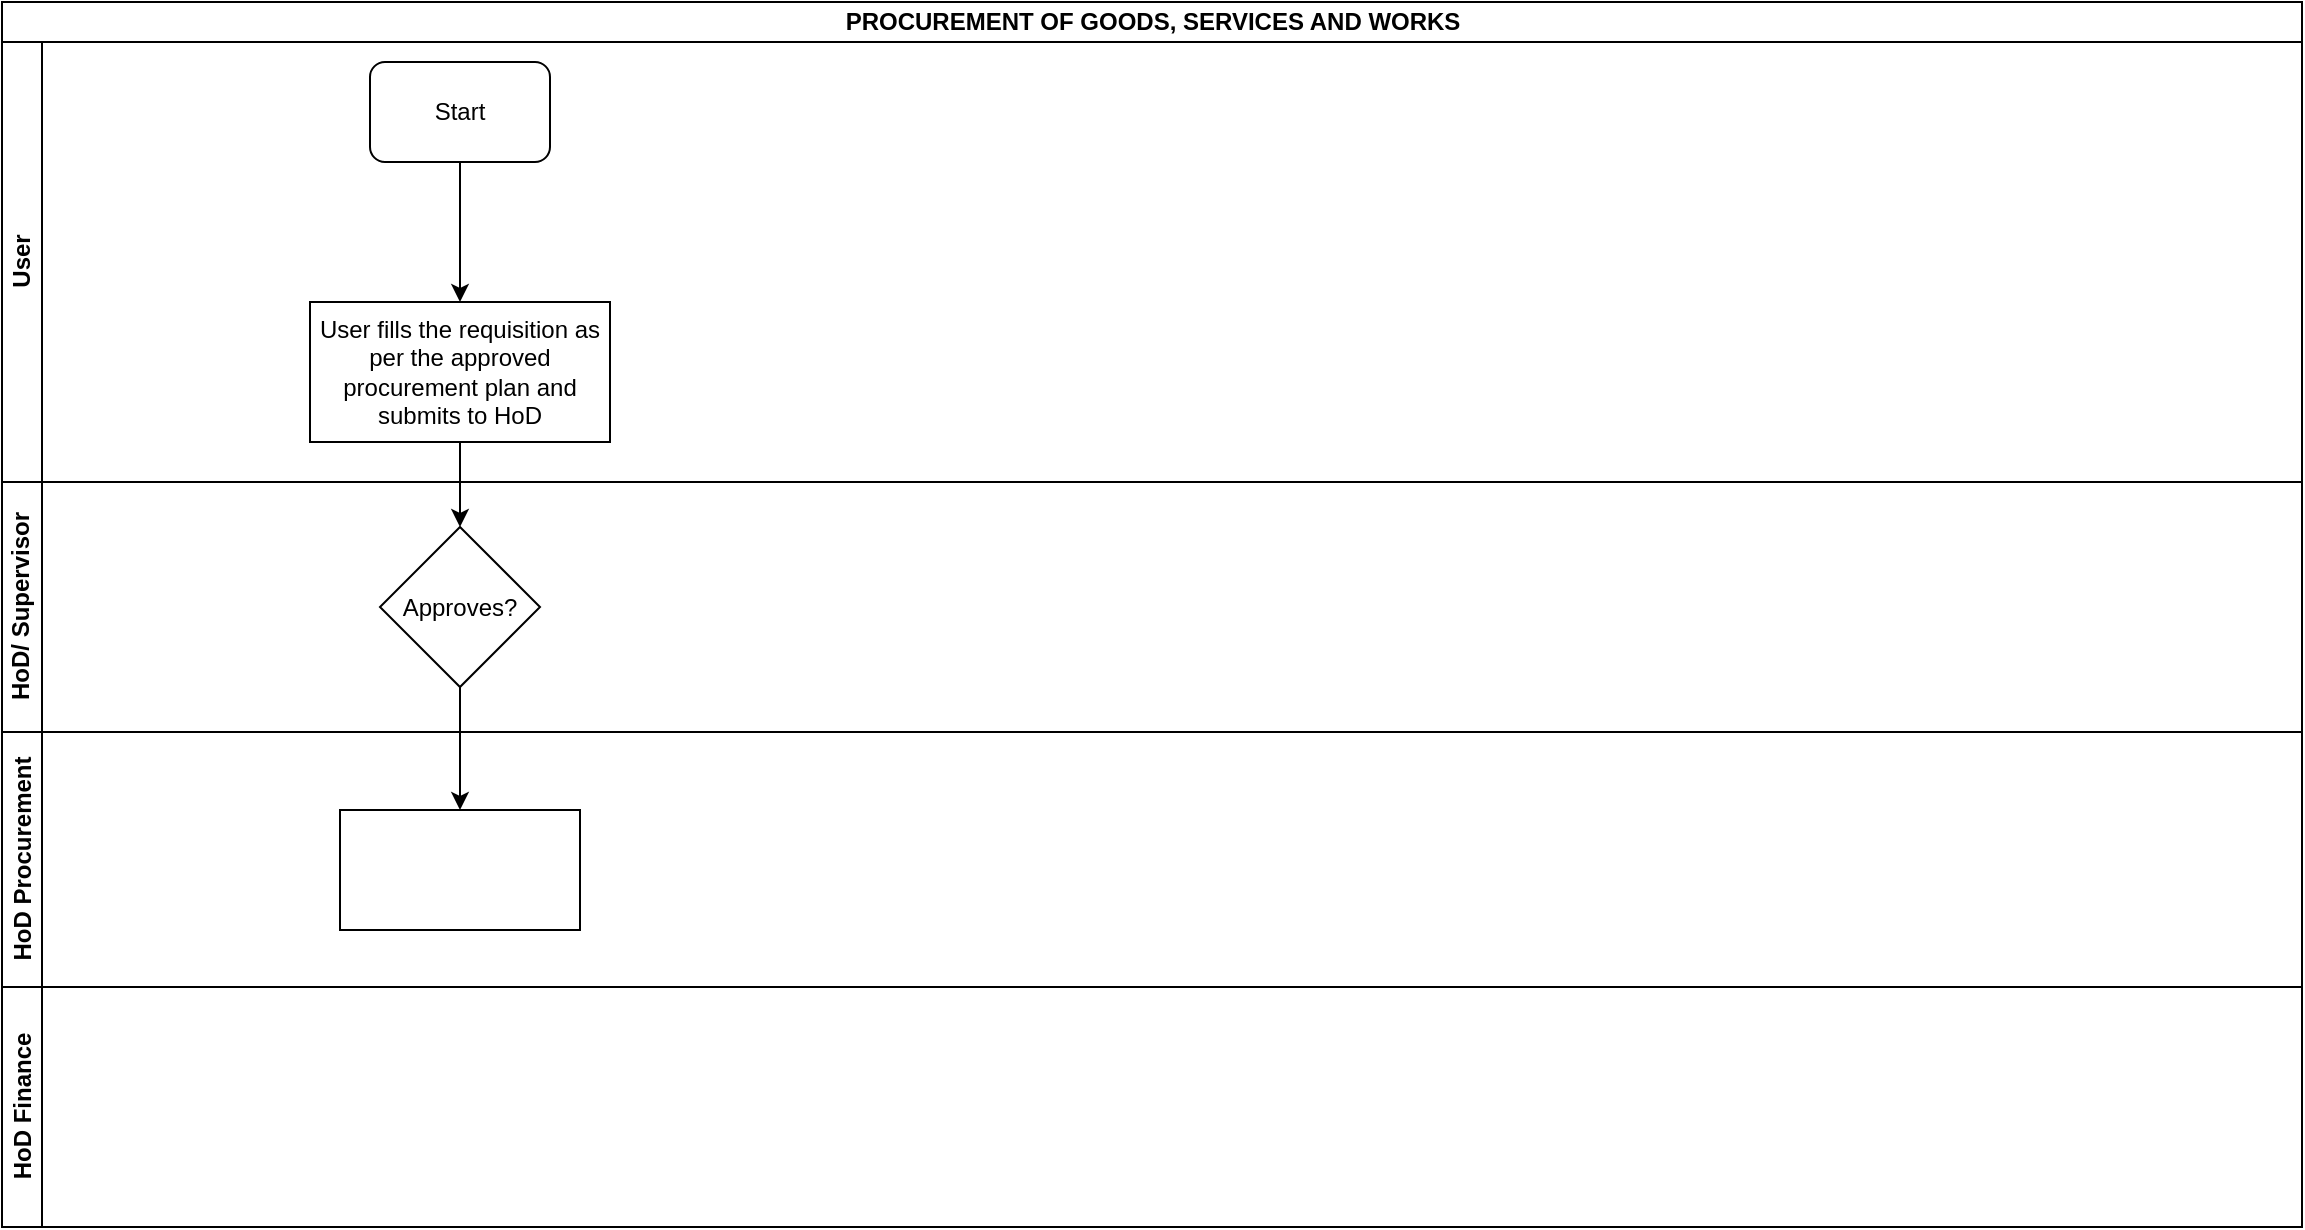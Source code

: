 <mxfile version="13.10.9" type="github">
  <diagram id="Sd2J0G0NBRkxR6U1vvkr" name="Page-1">
    <mxGraphModel dx="1038" dy="547" grid="1" gridSize="10" guides="1" tooltips="1" connect="1" arrows="1" fold="1" page="1" pageScale="1" pageWidth="1169" pageHeight="827" math="0" shadow="0">
      <root>
        <mxCell id="0" />
        <mxCell id="1" parent="0" />
        <mxCell id="flzx41_5z4-G3iRaBKRd-2" value="PROCUREMENT OF GOODS, SERVICES AND WORKS" style="swimlane;html=1;childLayout=stackLayout;resizeParent=1;resizeParentMax=0;horizontal=1;startSize=20;horizontalStack=0;" vertex="1" parent="1">
          <mxGeometry x="10" y="10" width="1150" height="612.5" as="geometry" />
        </mxCell>
        <mxCell id="flzx41_5z4-G3iRaBKRd-3" value="User" style="swimlane;html=1;startSize=20;horizontal=0;" vertex="1" parent="flzx41_5z4-G3iRaBKRd-2">
          <mxGeometry y="20" width="1150" height="220" as="geometry" />
        </mxCell>
        <mxCell id="flzx41_5z4-G3iRaBKRd-7" value="Start" style="rounded=1;whiteSpace=wrap;html=1;" vertex="1" parent="flzx41_5z4-G3iRaBKRd-3">
          <mxGeometry x="184" y="10" width="90" height="50" as="geometry" />
        </mxCell>
        <mxCell id="flzx41_5z4-G3iRaBKRd-10" value="User fills the requisition as per the approved procurement plan and submits to HoD" style="rounded=0;whiteSpace=wrap;html=1;" vertex="1" parent="flzx41_5z4-G3iRaBKRd-3">
          <mxGeometry x="154" y="130" width="150" height="70" as="geometry" />
        </mxCell>
        <mxCell id="flzx41_5z4-G3iRaBKRd-9" value="" style="edgeStyle=orthogonalEdgeStyle;rounded=0;orthogonalLoop=1;jettySize=auto;html=1;entryX=0.5;entryY=0;entryDx=0;entryDy=0;" edge="1" parent="flzx41_5z4-G3iRaBKRd-3" source="flzx41_5z4-G3iRaBKRd-7" target="flzx41_5z4-G3iRaBKRd-10">
          <mxGeometry relative="1" as="geometry">
            <mxPoint x="229" y="135" as="targetPoint" />
          </mxGeometry>
        </mxCell>
        <mxCell id="flzx41_5z4-G3iRaBKRd-4" value="HoD/ Supervisor" style="swimlane;html=1;startSize=20;horizontal=0;" vertex="1" parent="flzx41_5z4-G3iRaBKRd-2">
          <mxGeometry y="240" width="1150" height="125" as="geometry" />
        </mxCell>
        <mxCell id="flzx41_5z4-G3iRaBKRd-13" value="Approves?" style="rhombus;whiteSpace=wrap;html=1;" vertex="1" parent="flzx41_5z4-G3iRaBKRd-4">
          <mxGeometry x="189" y="22.5" width="80" height="80" as="geometry" />
        </mxCell>
        <mxCell id="flzx41_5z4-G3iRaBKRd-5" value="HoD Procurement" style="swimlane;html=1;startSize=20;horizontal=0;" vertex="1" parent="flzx41_5z4-G3iRaBKRd-2">
          <mxGeometry y="365" width="1150" height="127.5" as="geometry" />
        </mxCell>
        <mxCell id="flzx41_5z4-G3iRaBKRd-14" value="" style="whiteSpace=wrap;html=1;" vertex="1" parent="flzx41_5z4-G3iRaBKRd-5">
          <mxGeometry x="169" y="39" width="120" height="60" as="geometry" />
        </mxCell>
        <mxCell id="flzx41_5z4-G3iRaBKRd-6" value="HoD Finance" style="swimlane;html=1;startSize=20;horizontal=0;" vertex="1" parent="flzx41_5z4-G3iRaBKRd-2">
          <mxGeometry y="492.5" width="1150" height="120" as="geometry" />
        </mxCell>
        <mxCell id="flzx41_5z4-G3iRaBKRd-12" value="" style="edgeStyle=orthogonalEdgeStyle;rounded=0;orthogonalLoop=1;jettySize=auto;html=1;" edge="1" parent="flzx41_5z4-G3iRaBKRd-2" source="flzx41_5z4-G3iRaBKRd-10" target="flzx41_5z4-G3iRaBKRd-13">
          <mxGeometry relative="1" as="geometry">
            <mxPoint x="229" y="290" as="targetPoint" />
          </mxGeometry>
        </mxCell>
        <mxCell id="flzx41_5z4-G3iRaBKRd-15" value="" style="edgeStyle=orthogonalEdgeStyle;rounded=0;orthogonalLoop=1;jettySize=auto;html=1;" edge="1" parent="flzx41_5z4-G3iRaBKRd-2" source="flzx41_5z4-G3iRaBKRd-13" target="flzx41_5z4-G3iRaBKRd-14">
          <mxGeometry relative="1" as="geometry" />
        </mxCell>
      </root>
    </mxGraphModel>
  </diagram>
</mxfile>
